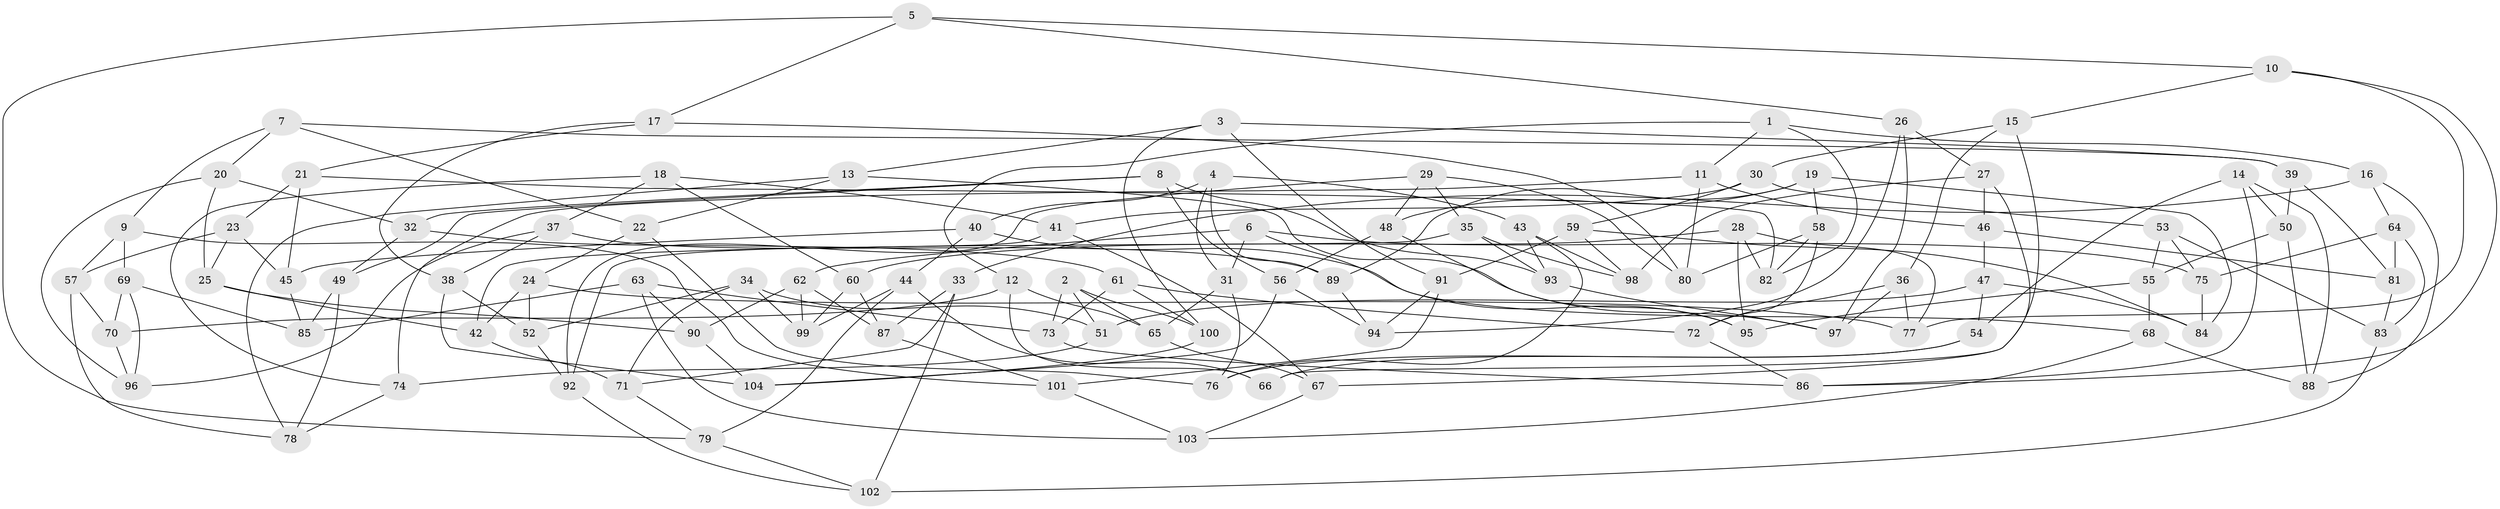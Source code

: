 // coarse degree distribution, {12: 0.0967741935483871, 6: 0.16129032258064516, 8: 0.0967741935483871, 11: 0.03225806451612903, 15: 0.03225806451612903, 7: 0.03225806451612903, 9: 0.06451612903225806, 10: 0.1935483870967742, 4: 0.12903225806451613, 3: 0.0967741935483871, 5: 0.06451612903225806}
// Generated by graph-tools (version 1.1) at 2025/20/03/04/25 18:20:50]
// undirected, 104 vertices, 208 edges
graph export_dot {
graph [start="1"]
  node [color=gray90,style=filled];
  1;
  2;
  3;
  4;
  5;
  6;
  7;
  8;
  9;
  10;
  11;
  12;
  13;
  14;
  15;
  16;
  17;
  18;
  19;
  20;
  21;
  22;
  23;
  24;
  25;
  26;
  27;
  28;
  29;
  30;
  31;
  32;
  33;
  34;
  35;
  36;
  37;
  38;
  39;
  40;
  41;
  42;
  43;
  44;
  45;
  46;
  47;
  48;
  49;
  50;
  51;
  52;
  53;
  54;
  55;
  56;
  57;
  58;
  59;
  60;
  61;
  62;
  63;
  64;
  65;
  66;
  67;
  68;
  69;
  70;
  71;
  72;
  73;
  74;
  75;
  76;
  77;
  78;
  79;
  80;
  81;
  82;
  83;
  84;
  85;
  86;
  87;
  88;
  89;
  90;
  91;
  92;
  93;
  94;
  95;
  96;
  97;
  98;
  99;
  100;
  101;
  102;
  103;
  104;
  1 -- 11;
  1 -- 16;
  1 -- 82;
  1 -- 12;
  2 -- 51;
  2 -- 100;
  2 -- 65;
  2 -- 73;
  3 -- 91;
  3 -- 39;
  3 -- 100;
  3 -- 13;
  4 -- 40;
  4 -- 31;
  4 -- 43;
  4 -- 89;
  5 -- 10;
  5 -- 17;
  5 -- 26;
  5 -- 79;
  6 -- 75;
  6 -- 62;
  6 -- 31;
  6 -- 95;
  7 -- 39;
  7 -- 22;
  7 -- 9;
  7 -- 20;
  8 -- 93;
  8 -- 49;
  8 -- 56;
  8 -- 32;
  9 -- 69;
  9 -- 101;
  9 -- 57;
  10 -- 86;
  10 -- 77;
  10 -- 15;
  11 -- 46;
  11 -- 74;
  11 -- 80;
  12 -- 70;
  12 -- 66;
  12 -- 65;
  13 -- 22;
  13 -- 78;
  13 -- 97;
  14 -- 54;
  14 -- 88;
  14 -- 86;
  14 -- 50;
  15 -- 66;
  15 -- 36;
  15 -- 30;
  16 -- 88;
  16 -- 64;
  16 -- 33;
  17 -- 21;
  17 -- 80;
  17 -- 38;
  18 -- 37;
  18 -- 41;
  18 -- 60;
  18 -- 74;
  19 -- 58;
  19 -- 84;
  19 -- 89;
  19 -- 48;
  20 -- 25;
  20 -- 32;
  20 -- 96;
  21 -- 45;
  21 -- 23;
  21 -- 82;
  22 -- 24;
  22 -- 76;
  23 -- 25;
  23 -- 57;
  23 -- 45;
  24 -- 77;
  24 -- 52;
  24 -- 42;
  25 -- 90;
  25 -- 42;
  26 -- 94;
  26 -- 27;
  26 -- 97;
  27 -- 98;
  27 -- 67;
  27 -- 46;
  28 -- 82;
  28 -- 95;
  28 -- 60;
  28 -- 77;
  29 -- 92;
  29 -- 48;
  29 -- 35;
  29 -- 80;
  30 -- 59;
  30 -- 41;
  30 -- 53;
  31 -- 65;
  31 -- 76;
  32 -- 61;
  32 -- 49;
  33 -- 87;
  33 -- 71;
  33 -- 102;
  34 -- 51;
  34 -- 99;
  34 -- 71;
  34 -- 52;
  35 -- 93;
  35 -- 42;
  35 -- 98;
  36 -- 77;
  36 -- 72;
  36 -- 97;
  37 -- 96;
  37 -- 38;
  37 -- 89;
  38 -- 104;
  38 -- 52;
  39 -- 81;
  39 -- 50;
  40 -- 44;
  40 -- 68;
  40 -- 45;
  41 -- 67;
  41 -- 92;
  42 -- 71;
  43 -- 93;
  43 -- 98;
  43 -- 76;
  44 -- 66;
  44 -- 79;
  44 -- 99;
  45 -- 85;
  46 -- 47;
  46 -- 81;
  47 -- 84;
  47 -- 51;
  47 -- 54;
  48 -- 56;
  48 -- 95;
  49 -- 85;
  49 -- 78;
  50 -- 55;
  50 -- 88;
  51 -- 74;
  52 -- 92;
  53 -- 83;
  53 -- 75;
  53 -- 55;
  54 -- 76;
  54 -- 66;
  55 -- 68;
  55 -- 95;
  56 -- 94;
  56 -- 104;
  57 -- 70;
  57 -- 78;
  58 -- 82;
  58 -- 72;
  58 -- 80;
  59 -- 98;
  59 -- 84;
  59 -- 91;
  60 -- 99;
  60 -- 87;
  61 -- 73;
  61 -- 72;
  61 -- 100;
  62 -- 87;
  62 -- 99;
  62 -- 90;
  63 -- 103;
  63 -- 90;
  63 -- 73;
  63 -- 85;
  64 -- 75;
  64 -- 81;
  64 -- 83;
  65 -- 67;
  67 -- 103;
  68 -- 88;
  68 -- 103;
  69 -- 85;
  69 -- 70;
  69 -- 96;
  70 -- 96;
  71 -- 79;
  72 -- 86;
  73 -- 86;
  74 -- 78;
  75 -- 84;
  79 -- 102;
  81 -- 83;
  83 -- 102;
  87 -- 101;
  89 -- 94;
  90 -- 104;
  91 -- 101;
  91 -- 94;
  92 -- 102;
  93 -- 97;
  100 -- 104;
  101 -- 103;
}

